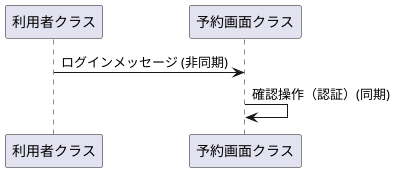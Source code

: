 @startuml
participant "利用者クラス" as user
participant "予約画面クラス" as reservationScreen
user -> reservationScreen : ログインメッセージ (非同期)
reservationScreen -> reservationScreen : 確認操作（認証）(同期)
@enduml